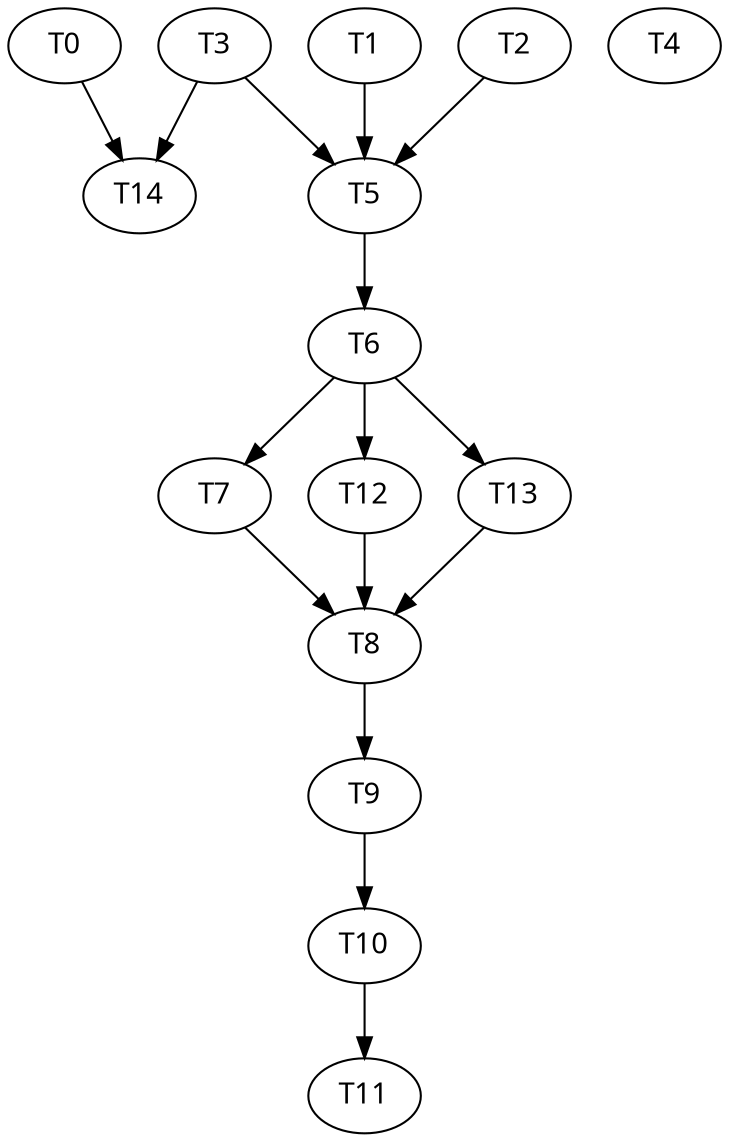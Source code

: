 digraph "taskset-0" {
	node [fontname=Ubuntu]
	T0
	T0 -> T14
	T1
	T1 -> T5
	T2
	T2 -> T5
	T3
	T3 -> T5
	T3 -> T14
	T4
	T5
	T5 -> T6
	T6
	T6 -> T7
	T6 -> T12
	T6 -> T13
	T7
	T7 -> T8
	T8
	T8 -> T9
	T9
	T9 -> T10
	T10
	T10 -> T11
	T11
	T12
	T12 -> T8
	T13
	T13 -> T8
	T14
}
